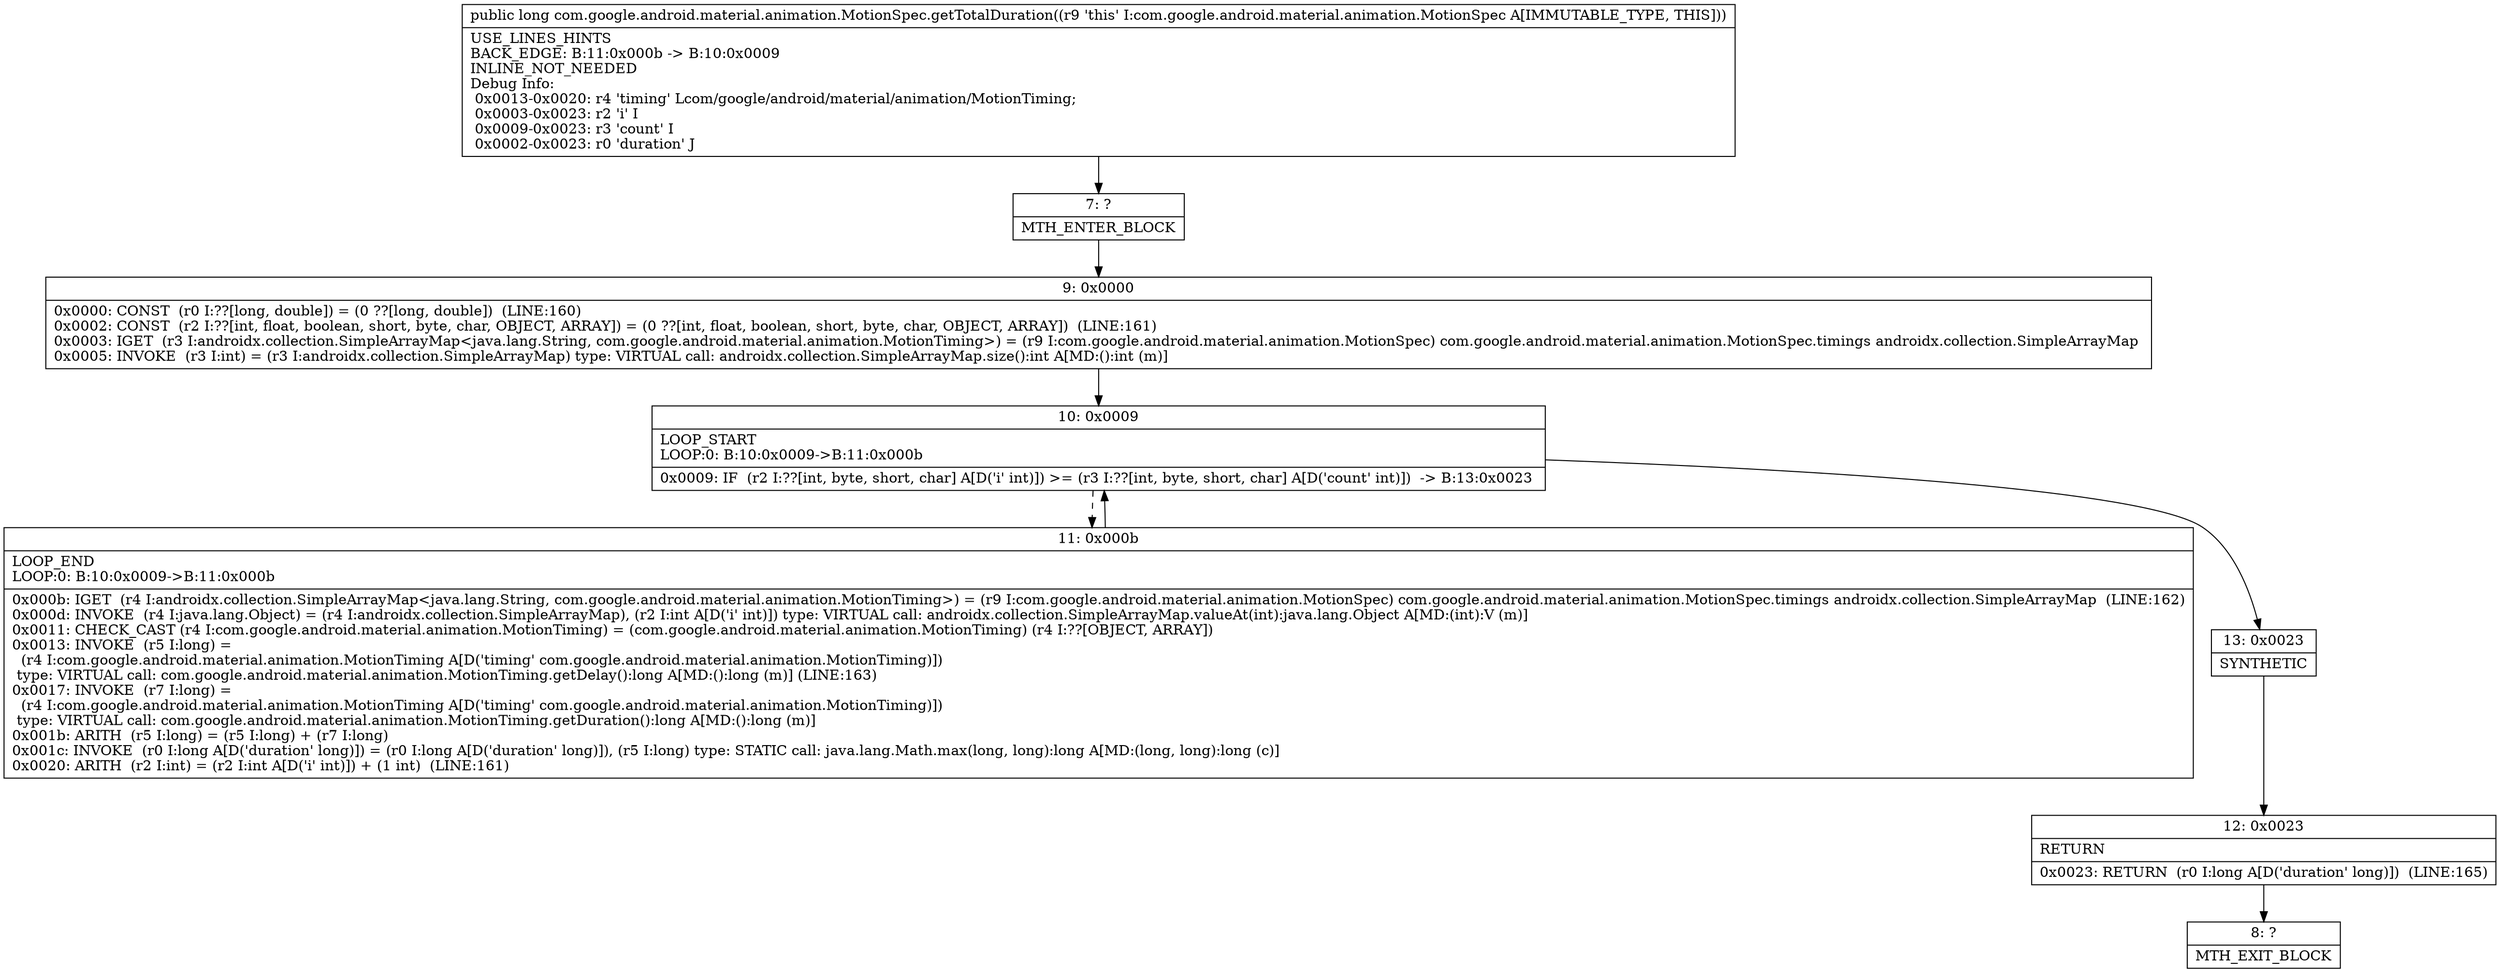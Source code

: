 digraph "CFG forcom.google.android.material.animation.MotionSpec.getTotalDuration()J" {
Node_7 [shape=record,label="{7\:\ ?|MTH_ENTER_BLOCK\l}"];
Node_9 [shape=record,label="{9\:\ 0x0000|0x0000: CONST  (r0 I:??[long, double]) = (0 ??[long, double])  (LINE:160)\l0x0002: CONST  (r2 I:??[int, float, boolean, short, byte, char, OBJECT, ARRAY]) = (0 ??[int, float, boolean, short, byte, char, OBJECT, ARRAY])  (LINE:161)\l0x0003: IGET  (r3 I:androidx.collection.SimpleArrayMap\<java.lang.String, com.google.android.material.animation.MotionTiming\>) = (r9 I:com.google.android.material.animation.MotionSpec) com.google.android.material.animation.MotionSpec.timings androidx.collection.SimpleArrayMap \l0x0005: INVOKE  (r3 I:int) = (r3 I:androidx.collection.SimpleArrayMap) type: VIRTUAL call: androidx.collection.SimpleArrayMap.size():int A[MD:():int (m)]\l}"];
Node_10 [shape=record,label="{10\:\ 0x0009|LOOP_START\lLOOP:0: B:10:0x0009\-\>B:11:0x000b\l|0x0009: IF  (r2 I:??[int, byte, short, char] A[D('i' int)]) \>= (r3 I:??[int, byte, short, char] A[D('count' int)])  \-\> B:13:0x0023 \l}"];
Node_11 [shape=record,label="{11\:\ 0x000b|LOOP_END\lLOOP:0: B:10:0x0009\-\>B:11:0x000b\l|0x000b: IGET  (r4 I:androidx.collection.SimpleArrayMap\<java.lang.String, com.google.android.material.animation.MotionTiming\>) = (r9 I:com.google.android.material.animation.MotionSpec) com.google.android.material.animation.MotionSpec.timings androidx.collection.SimpleArrayMap  (LINE:162)\l0x000d: INVOKE  (r4 I:java.lang.Object) = (r4 I:androidx.collection.SimpleArrayMap), (r2 I:int A[D('i' int)]) type: VIRTUAL call: androidx.collection.SimpleArrayMap.valueAt(int):java.lang.Object A[MD:(int):V (m)]\l0x0011: CHECK_CAST (r4 I:com.google.android.material.animation.MotionTiming) = (com.google.android.material.animation.MotionTiming) (r4 I:??[OBJECT, ARRAY]) \l0x0013: INVOKE  (r5 I:long) = \l  (r4 I:com.google.android.material.animation.MotionTiming A[D('timing' com.google.android.material.animation.MotionTiming)])\l type: VIRTUAL call: com.google.android.material.animation.MotionTiming.getDelay():long A[MD:():long (m)] (LINE:163)\l0x0017: INVOKE  (r7 I:long) = \l  (r4 I:com.google.android.material.animation.MotionTiming A[D('timing' com.google.android.material.animation.MotionTiming)])\l type: VIRTUAL call: com.google.android.material.animation.MotionTiming.getDuration():long A[MD:():long (m)]\l0x001b: ARITH  (r5 I:long) = (r5 I:long) + (r7 I:long) \l0x001c: INVOKE  (r0 I:long A[D('duration' long)]) = (r0 I:long A[D('duration' long)]), (r5 I:long) type: STATIC call: java.lang.Math.max(long, long):long A[MD:(long, long):long (c)]\l0x0020: ARITH  (r2 I:int) = (r2 I:int A[D('i' int)]) + (1 int)  (LINE:161)\l}"];
Node_13 [shape=record,label="{13\:\ 0x0023|SYNTHETIC\l}"];
Node_12 [shape=record,label="{12\:\ 0x0023|RETURN\l|0x0023: RETURN  (r0 I:long A[D('duration' long)])  (LINE:165)\l}"];
Node_8 [shape=record,label="{8\:\ ?|MTH_EXIT_BLOCK\l}"];
MethodNode[shape=record,label="{public long com.google.android.material.animation.MotionSpec.getTotalDuration((r9 'this' I:com.google.android.material.animation.MotionSpec A[IMMUTABLE_TYPE, THIS]))  | USE_LINES_HINTS\lBACK_EDGE: B:11:0x000b \-\> B:10:0x0009\lINLINE_NOT_NEEDED\lDebug Info:\l  0x0013\-0x0020: r4 'timing' Lcom\/google\/android\/material\/animation\/MotionTiming;\l  0x0003\-0x0023: r2 'i' I\l  0x0009\-0x0023: r3 'count' I\l  0x0002\-0x0023: r0 'duration' J\l}"];
MethodNode -> Node_7;Node_7 -> Node_9;
Node_9 -> Node_10;
Node_10 -> Node_11[style=dashed];
Node_10 -> Node_13;
Node_11 -> Node_10;
Node_13 -> Node_12;
Node_12 -> Node_8;
}

